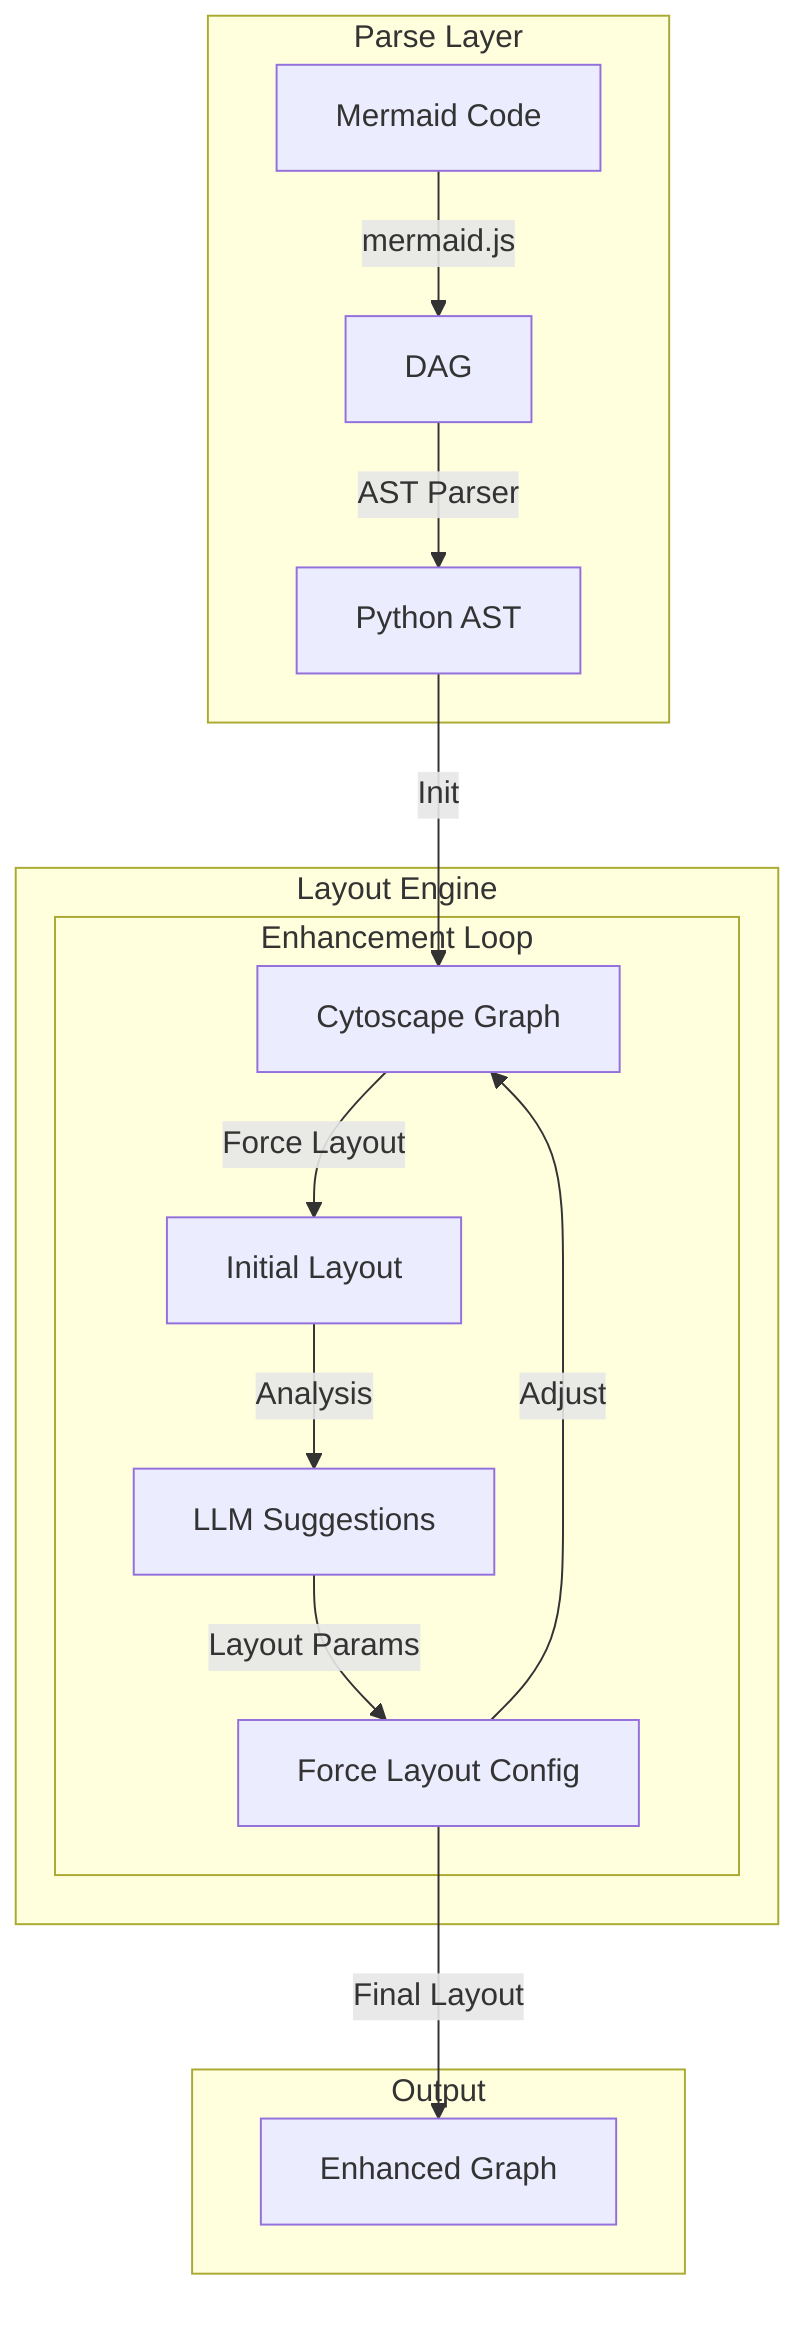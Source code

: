 graph TD
    subgraph "Parse Layer"
        A[Mermaid Code] -->|mermaid.js| B[DAG]
        B -->|AST Parser| C[Python AST]
    end

    subgraph "Layout Engine"
        C -->|Init| D[Cytoscape Graph]
        D -->|Force Layout| E[Initial Layout]
        
        subgraph "Enhancement Loop"
            E -->|Analysis| F[LLM Suggestions]
            F -->|Layout Params| G[Force Layout Config]
            G -->|Adjust| D
        end
    end

    subgraph "Output"
        G -->|Final Layout| H[Enhanced Graph]
    end